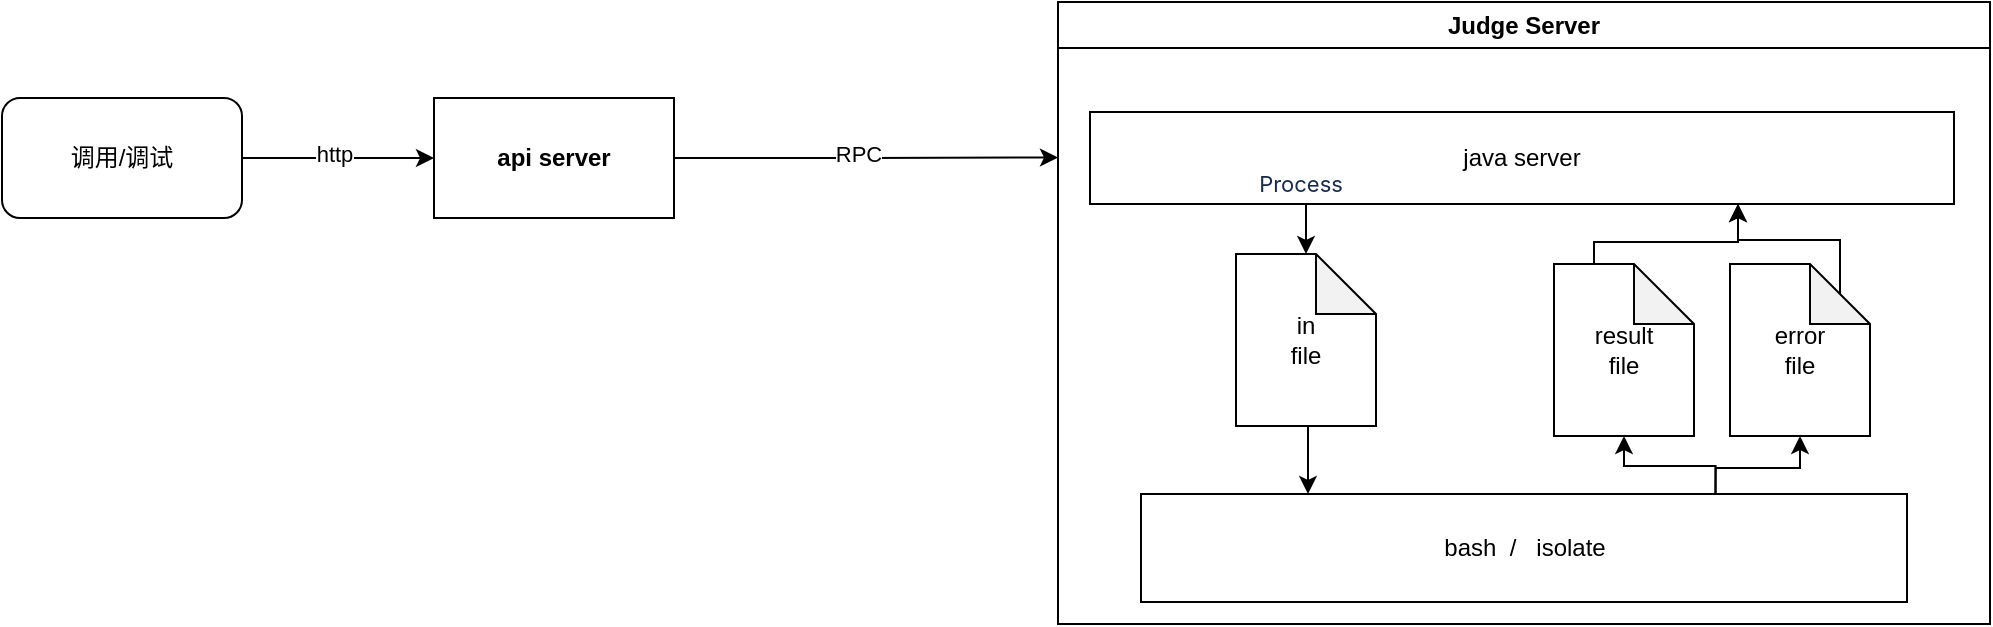 <mxfile version="20.7.4" type="github">
  <diagram id="bbIxcuTp82u67kuk2poI" name="第 1 页">
    <mxGraphModel dx="1194" dy="701" grid="0" gridSize="10" guides="1" tooltips="1" connect="1" arrows="1" fold="1" page="1" pageScale="1" pageWidth="1169" pageHeight="827" math="0" shadow="0">
      <root>
        <mxCell id="0" />
        <mxCell id="1" parent="0" />
        <mxCell id="dKxH37pts05nzzjF8oYx-9" style="edgeStyle=orthogonalEdgeStyle;rounded=0;orthogonalLoop=1;jettySize=auto;html=1;exitX=1;exitY=0.5;exitDx=0;exitDy=0;" edge="1" parent="1" source="dKxH37pts05nzzjF8oYx-1" target="dKxH37pts05nzzjF8oYx-2">
          <mxGeometry relative="1" as="geometry" />
        </mxCell>
        <mxCell id="dKxH37pts05nzzjF8oYx-10" value="http" style="edgeLabel;html=1;align=center;verticalAlign=middle;resizable=0;points=[];" vertex="1" connectable="0" parent="dKxH37pts05nzzjF8oYx-9">
          <mxGeometry x="-0.042" y="2" relative="1" as="geometry">
            <mxPoint as="offset" />
          </mxGeometry>
        </mxCell>
        <mxCell id="dKxH37pts05nzzjF8oYx-1" value="调用/调试" style="rounded=1;whiteSpace=wrap;html=1;" vertex="1" parent="1">
          <mxGeometry x="66" y="80" width="120" height="60" as="geometry" />
        </mxCell>
        <mxCell id="dKxH37pts05nzzjF8oYx-11" style="edgeStyle=orthogonalEdgeStyle;rounded=0;orthogonalLoop=1;jettySize=auto;html=1;exitX=1;exitY=0.5;exitDx=0;exitDy=0;entryX=0;entryY=0.25;entryDx=0;entryDy=0;" edge="1" parent="1" source="dKxH37pts05nzzjF8oYx-2" target="dKxH37pts05nzzjF8oYx-8">
          <mxGeometry relative="1" as="geometry" />
        </mxCell>
        <mxCell id="dKxH37pts05nzzjF8oYx-12" value="RPC" style="edgeLabel;html=1;align=center;verticalAlign=middle;resizable=0;points=[];" vertex="1" connectable="0" parent="dKxH37pts05nzzjF8oYx-11">
          <mxGeometry x="-0.043" y="2" relative="1" as="geometry">
            <mxPoint as="offset" />
          </mxGeometry>
        </mxCell>
        <mxCell id="dKxH37pts05nzzjF8oYx-2" value="&lt;b&gt;api server&lt;/b&gt;" style="rounded=0;whiteSpace=wrap;html=1;" vertex="1" parent="1">
          <mxGeometry x="282" y="80" width="120" height="60" as="geometry" />
        </mxCell>
        <mxCell id="dKxH37pts05nzzjF8oYx-8" value="Judge Server" style="swimlane;whiteSpace=wrap;html=1;" vertex="1" parent="1">
          <mxGeometry x="594" y="32" width="466" height="311" as="geometry" />
        </mxCell>
        <mxCell id="dKxH37pts05nzzjF8oYx-23" style="edgeStyle=orthogonalEdgeStyle;rounded=0;orthogonalLoop=1;jettySize=auto;html=1;exitX=0.25;exitY=1;exitDx=0;exitDy=0;" edge="1" parent="dKxH37pts05nzzjF8oYx-8" source="dKxH37pts05nzzjF8oYx-13" target="dKxH37pts05nzzjF8oYx-15">
          <mxGeometry relative="1" as="geometry" />
        </mxCell>
        <mxCell id="dKxH37pts05nzzjF8oYx-13" value="java server" style="rounded=0;whiteSpace=wrap;html=1;" vertex="1" parent="dKxH37pts05nzzjF8oYx-8">
          <mxGeometry x="16" y="55" width="432" height="46" as="geometry" />
        </mxCell>
        <mxCell id="dKxH37pts05nzzjF8oYx-25" style="edgeStyle=orthogonalEdgeStyle;rounded=0;orthogonalLoop=1;jettySize=auto;html=1;exitX=0.75;exitY=0;exitDx=0;exitDy=0;entryX=0.5;entryY=1;entryDx=0;entryDy=0;entryPerimeter=0;" edge="1" parent="dKxH37pts05nzzjF8oYx-8" source="dKxH37pts05nzzjF8oYx-14" target="dKxH37pts05nzzjF8oYx-20">
          <mxGeometry relative="1" as="geometry">
            <Array as="points">
              <mxPoint x="329" y="232" />
              <mxPoint x="283" y="232" />
            </Array>
          </mxGeometry>
        </mxCell>
        <mxCell id="dKxH37pts05nzzjF8oYx-26" style="edgeStyle=orthogonalEdgeStyle;rounded=0;orthogonalLoop=1;jettySize=auto;html=1;exitX=0.75;exitY=0;exitDx=0;exitDy=0;" edge="1" parent="dKxH37pts05nzzjF8oYx-8" source="dKxH37pts05nzzjF8oYx-14" target="dKxH37pts05nzzjF8oYx-21">
          <mxGeometry relative="1" as="geometry">
            <Array as="points">
              <mxPoint x="329" y="233" />
              <mxPoint x="371" y="233" />
            </Array>
          </mxGeometry>
        </mxCell>
        <mxCell id="dKxH37pts05nzzjF8oYx-14" value="bash&amp;nbsp; /&amp;nbsp; &amp;nbsp;isolate" style="rounded=0;whiteSpace=wrap;html=1;" vertex="1" parent="dKxH37pts05nzzjF8oYx-8">
          <mxGeometry x="41.5" y="246" width="383" height="54" as="geometry" />
        </mxCell>
        <mxCell id="dKxH37pts05nzzjF8oYx-24" style="edgeStyle=orthogonalEdgeStyle;rounded=0;orthogonalLoop=1;jettySize=auto;html=1;exitX=0.5;exitY=1;exitDx=0;exitDy=0;exitPerimeter=0;entryX=0.218;entryY=0;entryDx=0;entryDy=0;entryPerimeter=0;" edge="1" parent="dKxH37pts05nzzjF8oYx-8" source="dKxH37pts05nzzjF8oYx-15" target="dKxH37pts05nzzjF8oYx-14">
          <mxGeometry relative="1" as="geometry" />
        </mxCell>
        <mxCell id="dKxH37pts05nzzjF8oYx-15" value="in&lt;br&gt;file" style="shape=note;whiteSpace=wrap;html=1;backgroundOutline=1;darkOpacity=0.05;" vertex="1" parent="dKxH37pts05nzzjF8oYx-8">
          <mxGeometry x="89" y="126" width="70" height="86" as="geometry" />
        </mxCell>
        <mxCell id="dKxH37pts05nzzjF8oYx-27" style="edgeStyle=orthogonalEdgeStyle;rounded=0;orthogonalLoop=1;jettySize=auto;html=1;exitX=0;exitY=0;exitDx=20;exitDy=0;exitPerimeter=0;entryX=0.75;entryY=1;entryDx=0;entryDy=0;" edge="1" parent="dKxH37pts05nzzjF8oYx-8" source="dKxH37pts05nzzjF8oYx-20" target="dKxH37pts05nzzjF8oYx-13">
          <mxGeometry relative="1" as="geometry">
            <Array as="points">
              <mxPoint x="268" y="120" />
              <mxPoint x="340" y="120" />
            </Array>
          </mxGeometry>
        </mxCell>
        <mxCell id="dKxH37pts05nzzjF8oYx-20" value="result&lt;br&gt;file" style="shape=note;whiteSpace=wrap;html=1;backgroundOutline=1;darkOpacity=0.05;" vertex="1" parent="dKxH37pts05nzzjF8oYx-8">
          <mxGeometry x="248" y="131" width="70" height="86" as="geometry" />
        </mxCell>
        <mxCell id="dKxH37pts05nzzjF8oYx-29" style="edgeStyle=orthogonalEdgeStyle;rounded=0;orthogonalLoop=1;jettySize=auto;html=1;exitX=0;exitY=0;exitDx=55;exitDy=15;exitPerimeter=0;entryX=0.75;entryY=1;entryDx=0;entryDy=0;" edge="1" parent="dKxH37pts05nzzjF8oYx-8" source="dKxH37pts05nzzjF8oYx-21" target="dKxH37pts05nzzjF8oYx-13">
          <mxGeometry relative="1" as="geometry">
            <Array as="points">
              <mxPoint x="391" y="119" />
              <mxPoint x="340" y="119" />
            </Array>
          </mxGeometry>
        </mxCell>
        <mxCell id="dKxH37pts05nzzjF8oYx-21" value="error&lt;br&gt;file" style="shape=note;whiteSpace=wrap;html=1;backgroundOutline=1;darkOpacity=0.05;" vertex="1" parent="dKxH37pts05nzzjF8oYx-8">
          <mxGeometry x="336" y="131" width="70" height="86" as="geometry" />
        </mxCell>
        <mxCell id="dKxH37pts05nzzjF8oYx-30" value="&lt;span style=&quot;color: rgb(23, 43, 77); font-family: -apple-system, &amp;quot;system-ui&amp;quot;, &amp;quot;Segoe UI&amp;quot;, Roboto, Oxygen, Ubuntu, &amp;quot;Fira Sans&amp;quot;, &amp;quot;Droid Sans&amp;quot;, &amp;quot;Helvetica Neue&amp;quot;, sans-serif; text-align: left; background-color: rgb(255, 255, 255);&quot;&gt;&lt;font style=&quot;font-size: 11px;&quot;&gt;Process&lt;/font&gt;&lt;/span&gt;" style="text;html=1;align=center;verticalAlign=middle;resizable=0;points=[];autosize=1;strokeColor=none;fillColor=none;" vertex="1" parent="dKxH37pts05nzzjF8oYx-8">
          <mxGeometry x="89" y="78" width="64" height="26" as="geometry" />
        </mxCell>
      </root>
    </mxGraphModel>
  </diagram>
</mxfile>
